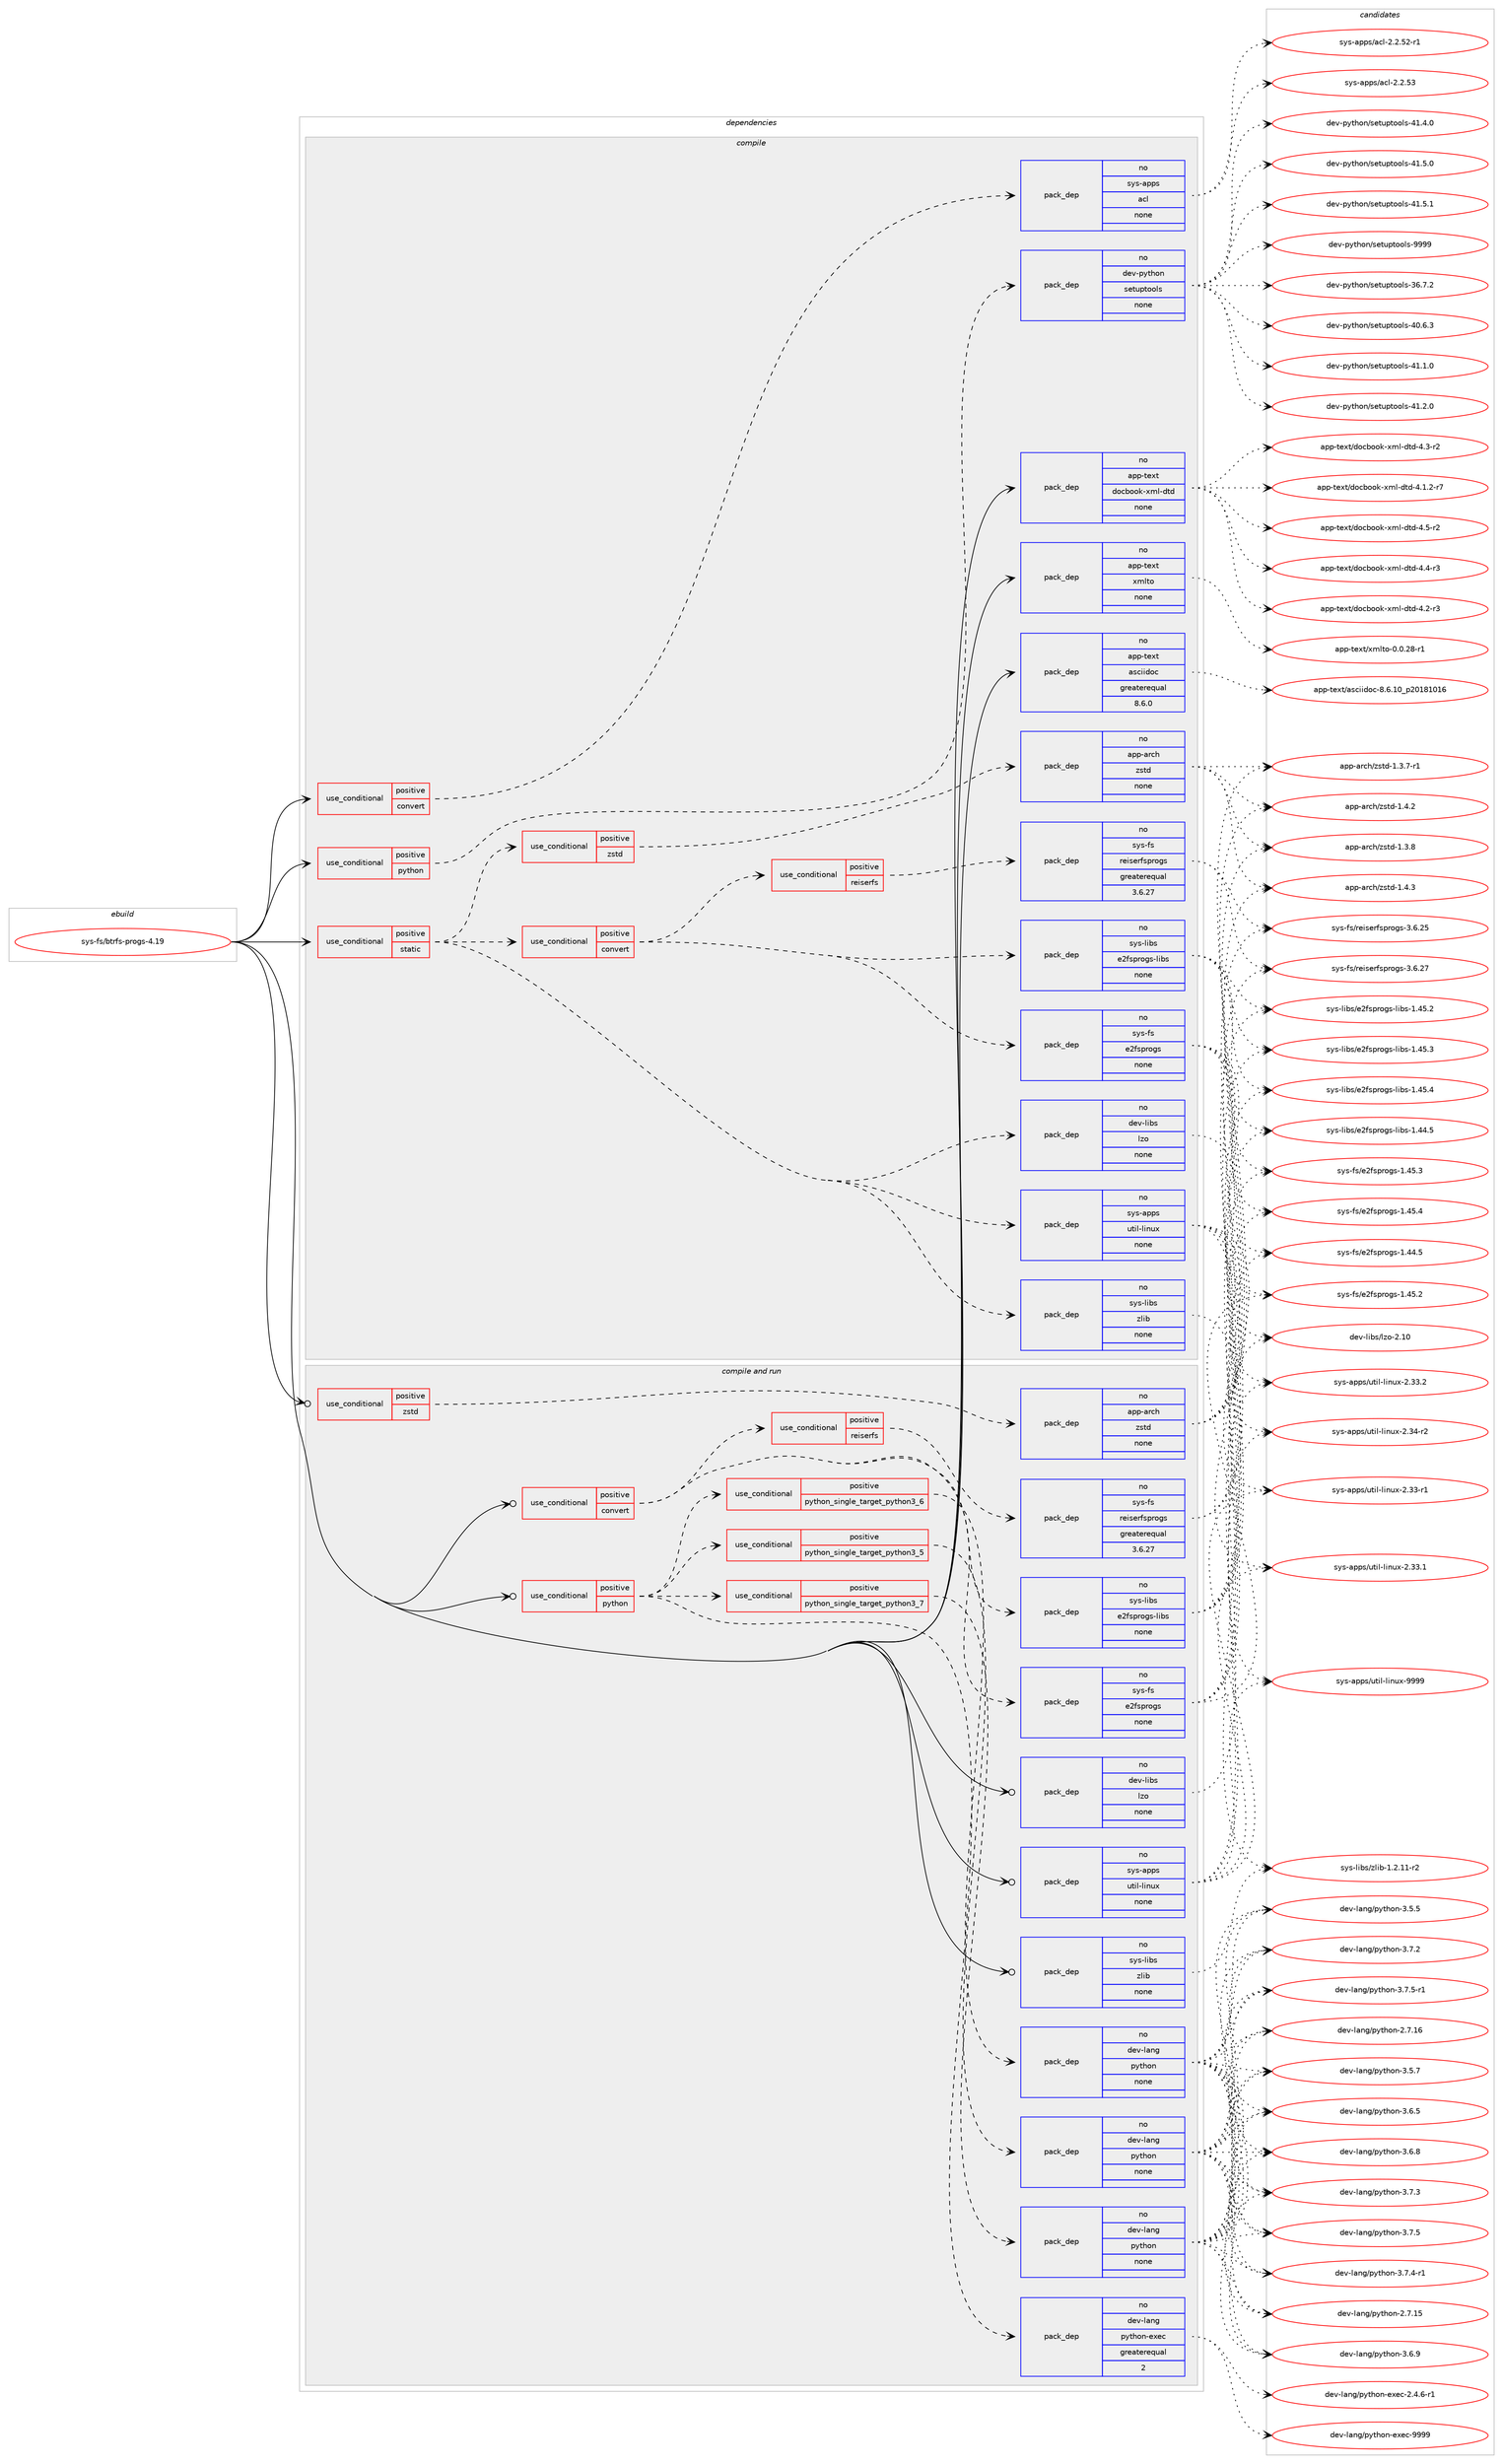 digraph prolog {

# *************
# Graph options
# *************

newrank=true;
concentrate=true;
compound=true;
graph [rankdir=LR,fontname=Helvetica,fontsize=10,ranksep=1.5];#, ranksep=2.5, nodesep=0.2];
edge  [arrowhead=vee];
node  [fontname=Helvetica,fontsize=10];

# **********
# The ebuild
# **********

subgraph cluster_leftcol {
color=gray;
rank=same;
label=<<i>ebuild</i>>;
id [label="sys-fs/btrfs-progs-4.19", color=red, width=4, href="../sys-fs/btrfs-progs-4.19.svg"];
}

# ****************
# The dependencies
# ****************

subgraph cluster_midcol {
color=gray;
label=<<i>dependencies</i>>;
subgraph cluster_compile {
fillcolor="#eeeeee";
style=filled;
label=<<i>compile</i>>;
subgraph cond214199 {
dependency891296 [label=<<TABLE BORDER="0" CELLBORDER="1" CELLSPACING="0" CELLPADDING="4"><TR><TD ROWSPAN="3" CELLPADDING="10">use_conditional</TD></TR><TR><TD>positive</TD></TR><TR><TD>convert</TD></TR></TABLE>>, shape=none, color=red];
subgraph pack661480 {
dependency891297 [label=<<TABLE BORDER="0" CELLBORDER="1" CELLSPACING="0" CELLPADDING="4" WIDTH="220"><TR><TD ROWSPAN="6" CELLPADDING="30">pack_dep</TD></TR><TR><TD WIDTH="110">no</TD></TR><TR><TD>sys-apps</TD></TR><TR><TD>acl</TD></TR><TR><TD>none</TD></TR><TR><TD></TD></TR></TABLE>>, shape=none, color=blue];
}
dependency891296:e -> dependency891297:w [weight=20,style="dashed",arrowhead="vee"];
}
id:e -> dependency891296:w [weight=20,style="solid",arrowhead="vee"];
subgraph cond214200 {
dependency891298 [label=<<TABLE BORDER="0" CELLBORDER="1" CELLSPACING="0" CELLPADDING="4"><TR><TD ROWSPAN="3" CELLPADDING="10">use_conditional</TD></TR><TR><TD>positive</TD></TR><TR><TD>python</TD></TR></TABLE>>, shape=none, color=red];
subgraph pack661481 {
dependency891299 [label=<<TABLE BORDER="0" CELLBORDER="1" CELLSPACING="0" CELLPADDING="4" WIDTH="220"><TR><TD ROWSPAN="6" CELLPADDING="30">pack_dep</TD></TR><TR><TD WIDTH="110">no</TD></TR><TR><TD>dev-python</TD></TR><TR><TD>setuptools</TD></TR><TR><TD>none</TD></TR><TR><TD></TD></TR></TABLE>>, shape=none, color=blue];
}
dependency891298:e -> dependency891299:w [weight=20,style="dashed",arrowhead="vee"];
}
id:e -> dependency891298:w [weight=20,style="solid",arrowhead="vee"];
subgraph cond214201 {
dependency891300 [label=<<TABLE BORDER="0" CELLBORDER="1" CELLSPACING="0" CELLPADDING="4"><TR><TD ROWSPAN="3" CELLPADDING="10">use_conditional</TD></TR><TR><TD>positive</TD></TR><TR><TD>static</TD></TR></TABLE>>, shape=none, color=red];
subgraph pack661482 {
dependency891301 [label=<<TABLE BORDER="0" CELLBORDER="1" CELLSPACING="0" CELLPADDING="4" WIDTH="220"><TR><TD ROWSPAN="6" CELLPADDING="30">pack_dep</TD></TR><TR><TD WIDTH="110">no</TD></TR><TR><TD>dev-libs</TD></TR><TR><TD>lzo</TD></TR><TR><TD>none</TD></TR><TR><TD></TD></TR></TABLE>>, shape=none, color=blue];
}
dependency891300:e -> dependency891301:w [weight=20,style="dashed",arrowhead="vee"];
subgraph pack661483 {
dependency891302 [label=<<TABLE BORDER="0" CELLBORDER="1" CELLSPACING="0" CELLPADDING="4" WIDTH="220"><TR><TD ROWSPAN="6" CELLPADDING="30">pack_dep</TD></TR><TR><TD WIDTH="110">no</TD></TR><TR><TD>sys-apps</TD></TR><TR><TD>util-linux</TD></TR><TR><TD>none</TD></TR><TR><TD></TD></TR></TABLE>>, shape=none, color=blue];
}
dependency891300:e -> dependency891302:w [weight=20,style="dashed",arrowhead="vee"];
subgraph pack661484 {
dependency891303 [label=<<TABLE BORDER="0" CELLBORDER="1" CELLSPACING="0" CELLPADDING="4" WIDTH="220"><TR><TD ROWSPAN="6" CELLPADDING="30">pack_dep</TD></TR><TR><TD WIDTH="110">no</TD></TR><TR><TD>sys-libs</TD></TR><TR><TD>zlib</TD></TR><TR><TD>none</TD></TR><TR><TD></TD></TR></TABLE>>, shape=none, color=blue];
}
dependency891300:e -> dependency891303:w [weight=20,style="dashed",arrowhead="vee"];
subgraph cond214202 {
dependency891304 [label=<<TABLE BORDER="0" CELLBORDER="1" CELLSPACING="0" CELLPADDING="4"><TR><TD ROWSPAN="3" CELLPADDING="10">use_conditional</TD></TR><TR><TD>positive</TD></TR><TR><TD>convert</TD></TR></TABLE>>, shape=none, color=red];
subgraph pack661485 {
dependency891305 [label=<<TABLE BORDER="0" CELLBORDER="1" CELLSPACING="0" CELLPADDING="4" WIDTH="220"><TR><TD ROWSPAN="6" CELLPADDING="30">pack_dep</TD></TR><TR><TD WIDTH="110">no</TD></TR><TR><TD>sys-fs</TD></TR><TR><TD>e2fsprogs</TD></TR><TR><TD>none</TD></TR><TR><TD></TD></TR></TABLE>>, shape=none, color=blue];
}
dependency891304:e -> dependency891305:w [weight=20,style="dashed",arrowhead="vee"];
subgraph pack661486 {
dependency891306 [label=<<TABLE BORDER="0" CELLBORDER="1" CELLSPACING="0" CELLPADDING="4" WIDTH="220"><TR><TD ROWSPAN="6" CELLPADDING="30">pack_dep</TD></TR><TR><TD WIDTH="110">no</TD></TR><TR><TD>sys-libs</TD></TR><TR><TD>e2fsprogs-libs</TD></TR><TR><TD>none</TD></TR><TR><TD></TD></TR></TABLE>>, shape=none, color=blue];
}
dependency891304:e -> dependency891306:w [weight=20,style="dashed",arrowhead="vee"];
subgraph cond214203 {
dependency891307 [label=<<TABLE BORDER="0" CELLBORDER="1" CELLSPACING="0" CELLPADDING="4"><TR><TD ROWSPAN="3" CELLPADDING="10">use_conditional</TD></TR><TR><TD>positive</TD></TR><TR><TD>reiserfs</TD></TR></TABLE>>, shape=none, color=red];
subgraph pack661487 {
dependency891308 [label=<<TABLE BORDER="0" CELLBORDER="1" CELLSPACING="0" CELLPADDING="4" WIDTH="220"><TR><TD ROWSPAN="6" CELLPADDING="30">pack_dep</TD></TR><TR><TD WIDTH="110">no</TD></TR><TR><TD>sys-fs</TD></TR><TR><TD>reiserfsprogs</TD></TR><TR><TD>greaterequal</TD></TR><TR><TD>3.6.27</TD></TR></TABLE>>, shape=none, color=blue];
}
dependency891307:e -> dependency891308:w [weight=20,style="dashed",arrowhead="vee"];
}
dependency891304:e -> dependency891307:w [weight=20,style="dashed",arrowhead="vee"];
}
dependency891300:e -> dependency891304:w [weight=20,style="dashed",arrowhead="vee"];
subgraph cond214204 {
dependency891309 [label=<<TABLE BORDER="0" CELLBORDER="1" CELLSPACING="0" CELLPADDING="4"><TR><TD ROWSPAN="3" CELLPADDING="10">use_conditional</TD></TR><TR><TD>positive</TD></TR><TR><TD>zstd</TD></TR></TABLE>>, shape=none, color=red];
subgraph pack661488 {
dependency891310 [label=<<TABLE BORDER="0" CELLBORDER="1" CELLSPACING="0" CELLPADDING="4" WIDTH="220"><TR><TD ROWSPAN="6" CELLPADDING="30">pack_dep</TD></TR><TR><TD WIDTH="110">no</TD></TR><TR><TD>app-arch</TD></TR><TR><TD>zstd</TD></TR><TR><TD>none</TD></TR><TR><TD></TD></TR></TABLE>>, shape=none, color=blue];
}
dependency891309:e -> dependency891310:w [weight=20,style="dashed",arrowhead="vee"];
}
dependency891300:e -> dependency891309:w [weight=20,style="dashed",arrowhead="vee"];
}
id:e -> dependency891300:w [weight=20,style="solid",arrowhead="vee"];
subgraph pack661489 {
dependency891311 [label=<<TABLE BORDER="0" CELLBORDER="1" CELLSPACING="0" CELLPADDING="4" WIDTH="220"><TR><TD ROWSPAN="6" CELLPADDING="30">pack_dep</TD></TR><TR><TD WIDTH="110">no</TD></TR><TR><TD>app-text</TD></TR><TR><TD>asciidoc</TD></TR><TR><TD>greaterequal</TD></TR><TR><TD>8.6.0</TD></TR></TABLE>>, shape=none, color=blue];
}
id:e -> dependency891311:w [weight=20,style="solid",arrowhead="vee"];
subgraph pack661490 {
dependency891312 [label=<<TABLE BORDER="0" CELLBORDER="1" CELLSPACING="0" CELLPADDING="4" WIDTH="220"><TR><TD ROWSPAN="6" CELLPADDING="30">pack_dep</TD></TR><TR><TD WIDTH="110">no</TD></TR><TR><TD>app-text</TD></TR><TR><TD>docbook-xml-dtd</TD></TR><TR><TD>none</TD></TR><TR><TD></TD></TR></TABLE>>, shape=none, color=blue];
}
id:e -> dependency891312:w [weight=20,style="solid",arrowhead="vee"];
subgraph pack661491 {
dependency891313 [label=<<TABLE BORDER="0" CELLBORDER="1" CELLSPACING="0" CELLPADDING="4" WIDTH="220"><TR><TD ROWSPAN="6" CELLPADDING="30">pack_dep</TD></TR><TR><TD WIDTH="110">no</TD></TR><TR><TD>app-text</TD></TR><TR><TD>xmlto</TD></TR><TR><TD>none</TD></TR><TR><TD></TD></TR></TABLE>>, shape=none, color=blue];
}
id:e -> dependency891313:w [weight=20,style="solid",arrowhead="vee"];
}
subgraph cluster_compileandrun {
fillcolor="#eeeeee";
style=filled;
label=<<i>compile and run</i>>;
subgraph cond214205 {
dependency891314 [label=<<TABLE BORDER="0" CELLBORDER="1" CELLSPACING="0" CELLPADDING="4"><TR><TD ROWSPAN="3" CELLPADDING="10">use_conditional</TD></TR><TR><TD>positive</TD></TR><TR><TD>convert</TD></TR></TABLE>>, shape=none, color=red];
subgraph pack661492 {
dependency891315 [label=<<TABLE BORDER="0" CELLBORDER="1" CELLSPACING="0" CELLPADDING="4" WIDTH="220"><TR><TD ROWSPAN="6" CELLPADDING="30">pack_dep</TD></TR><TR><TD WIDTH="110">no</TD></TR><TR><TD>sys-fs</TD></TR><TR><TD>e2fsprogs</TD></TR><TR><TD>none</TD></TR><TR><TD></TD></TR></TABLE>>, shape=none, color=blue];
}
dependency891314:e -> dependency891315:w [weight=20,style="dashed",arrowhead="vee"];
subgraph pack661493 {
dependency891316 [label=<<TABLE BORDER="0" CELLBORDER="1" CELLSPACING="0" CELLPADDING="4" WIDTH="220"><TR><TD ROWSPAN="6" CELLPADDING="30">pack_dep</TD></TR><TR><TD WIDTH="110">no</TD></TR><TR><TD>sys-libs</TD></TR><TR><TD>e2fsprogs-libs</TD></TR><TR><TD>none</TD></TR><TR><TD></TD></TR></TABLE>>, shape=none, color=blue];
}
dependency891314:e -> dependency891316:w [weight=20,style="dashed",arrowhead="vee"];
subgraph cond214206 {
dependency891317 [label=<<TABLE BORDER="0" CELLBORDER="1" CELLSPACING="0" CELLPADDING="4"><TR><TD ROWSPAN="3" CELLPADDING="10">use_conditional</TD></TR><TR><TD>positive</TD></TR><TR><TD>reiserfs</TD></TR></TABLE>>, shape=none, color=red];
subgraph pack661494 {
dependency891318 [label=<<TABLE BORDER="0" CELLBORDER="1" CELLSPACING="0" CELLPADDING="4" WIDTH="220"><TR><TD ROWSPAN="6" CELLPADDING="30">pack_dep</TD></TR><TR><TD WIDTH="110">no</TD></TR><TR><TD>sys-fs</TD></TR><TR><TD>reiserfsprogs</TD></TR><TR><TD>greaterequal</TD></TR><TR><TD>3.6.27</TD></TR></TABLE>>, shape=none, color=blue];
}
dependency891317:e -> dependency891318:w [weight=20,style="dashed",arrowhead="vee"];
}
dependency891314:e -> dependency891317:w [weight=20,style="dashed",arrowhead="vee"];
}
id:e -> dependency891314:w [weight=20,style="solid",arrowhead="odotvee"];
subgraph cond214207 {
dependency891319 [label=<<TABLE BORDER="0" CELLBORDER="1" CELLSPACING="0" CELLPADDING="4"><TR><TD ROWSPAN="3" CELLPADDING="10">use_conditional</TD></TR><TR><TD>positive</TD></TR><TR><TD>python</TD></TR></TABLE>>, shape=none, color=red];
subgraph cond214208 {
dependency891320 [label=<<TABLE BORDER="0" CELLBORDER="1" CELLSPACING="0" CELLPADDING="4"><TR><TD ROWSPAN="3" CELLPADDING="10">use_conditional</TD></TR><TR><TD>positive</TD></TR><TR><TD>python_single_target_python3_5</TD></TR></TABLE>>, shape=none, color=red];
subgraph pack661495 {
dependency891321 [label=<<TABLE BORDER="0" CELLBORDER="1" CELLSPACING="0" CELLPADDING="4" WIDTH="220"><TR><TD ROWSPAN="6" CELLPADDING="30">pack_dep</TD></TR><TR><TD WIDTH="110">no</TD></TR><TR><TD>dev-lang</TD></TR><TR><TD>python</TD></TR><TR><TD>none</TD></TR><TR><TD></TD></TR></TABLE>>, shape=none, color=blue];
}
dependency891320:e -> dependency891321:w [weight=20,style="dashed",arrowhead="vee"];
}
dependency891319:e -> dependency891320:w [weight=20,style="dashed",arrowhead="vee"];
subgraph cond214209 {
dependency891322 [label=<<TABLE BORDER="0" CELLBORDER="1" CELLSPACING="0" CELLPADDING="4"><TR><TD ROWSPAN="3" CELLPADDING="10">use_conditional</TD></TR><TR><TD>positive</TD></TR><TR><TD>python_single_target_python3_6</TD></TR></TABLE>>, shape=none, color=red];
subgraph pack661496 {
dependency891323 [label=<<TABLE BORDER="0" CELLBORDER="1" CELLSPACING="0" CELLPADDING="4" WIDTH="220"><TR><TD ROWSPAN="6" CELLPADDING="30">pack_dep</TD></TR><TR><TD WIDTH="110">no</TD></TR><TR><TD>dev-lang</TD></TR><TR><TD>python</TD></TR><TR><TD>none</TD></TR><TR><TD></TD></TR></TABLE>>, shape=none, color=blue];
}
dependency891322:e -> dependency891323:w [weight=20,style="dashed",arrowhead="vee"];
}
dependency891319:e -> dependency891322:w [weight=20,style="dashed",arrowhead="vee"];
subgraph cond214210 {
dependency891324 [label=<<TABLE BORDER="0" CELLBORDER="1" CELLSPACING="0" CELLPADDING="4"><TR><TD ROWSPAN="3" CELLPADDING="10">use_conditional</TD></TR><TR><TD>positive</TD></TR><TR><TD>python_single_target_python3_7</TD></TR></TABLE>>, shape=none, color=red];
subgraph pack661497 {
dependency891325 [label=<<TABLE BORDER="0" CELLBORDER="1" CELLSPACING="0" CELLPADDING="4" WIDTH="220"><TR><TD ROWSPAN="6" CELLPADDING="30">pack_dep</TD></TR><TR><TD WIDTH="110">no</TD></TR><TR><TD>dev-lang</TD></TR><TR><TD>python</TD></TR><TR><TD>none</TD></TR><TR><TD></TD></TR></TABLE>>, shape=none, color=blue];
}
dependency891324:e -> dependency891325:w [weight=20,style="dashed",arrowhead="vee"];
}
dependency891319:e -> dependency891324:w [weight=20,style="dashed",arrowhead="vee"];
subgraph pack661498 {
dependency891326 [label=<<TABLE BORDER="0" CELLBORDER="1" CELLSPACING="0" CELLPADDING="4" WIDTH="220"><TR><TD ROWSPAN="6" CELLPADDING="30">pack_dep</TD></TR><TR><TD WIDTH="110">no</TD></TR><TR><TD>dev-lang</TD></TR><TR><TD>python-exec</TD></TR><TR><TD>greaterequal</TD></TR><TR><TD>2</TD></TR></TABLE>>, shape=none, color=blue];
}
dependency891319:e -> dependency891326:w [weight=20,style="dashed",arrowhead="vee"];
}
id:e -> dependency891319:w [weight=20,style="solid",arrowhead="odotvee"];
subgraph cond214211 {
dependency891327 [label=<<TABLE BORDER="0" CELLBORDER="1" CELLSPACING="0" CELLPADDING="4"><TR><TD ROWSPAN="3" CELLPADDING="10">use_conditional</TD></TR><TR><TD>positive</TD></TR><TR><TD>zstd</TD></TR></TABLE>>, shape=none, color=red];
subgraph pack661499 {
dependency891328 [label=<<TABLE BORDER="0" CELLBORDER="1" CELLSPACING="0" CELLPADDING="4" WIDTH="220"><TR><TD ROWSPAN="6" CELLPADDING="30">pack_dep</TD></TR><TR><TD WIDTH="110">no</TD></TR><TR><TD>app-arch</TD></TR><TR><TD>zstd</TD></TR><TR><TD>none</TD></TR><TR><TD></TD></TR></TABLE>>, shape=none, color=blue];
}
dependency891327:e -> dependency891328:w [weight=20,style="dashed",arrowhead="vee"];
}
id:e -> dependency891327:w [weight=20,style="solid",arrowhead="odotvee"];
subgraph pack661500 {
dependency891329 [label=<<TABLE BORDER="0" CELLBORDER="1" CELLSPACING="0" CELLPADDING="4" WIDTH="220"><TR><TD ROWSPAN="6" CELLPADDING="30">pack_dep</TD></TR><TR><TD WIDTH="110">no</TD></TR><TR><TD>dev-libs</TD></TR><TR><TD>lzo</TD></TR><TR><TD>none</TD></TR><TR><TD></TD></TR></TABLE>>, shape=none, color=blue];
}
id:e -> dependency891329:w [weight=20,style="solid",arrowhead="odotvee"];
subgraph pack661501 {
dependency891330 [label=<<TABLE BORDER="0" CELLBORDER="1" CELLSPACING="0" CELLPADDING="4" WIDTH="220"><TR><TD ROWSPAN="6" CELLPADDING="30">pack_dep</TD></TR><TR><TD WIDTH="110">no</TD></TR><TR><TD>sys-apps</TD></TR><TR><TD>util-linux</TD></TR><TR><TD>none</TD></TR><TR><TD></TD></TR></TABLE>>, shape=none, color=blue];
}
id:e -> dependency891330:w [weight=20,style="solid",arrowhead="odotvee"];
subgraph pack661502 {
dependency891331 [label=<<TABLE BORDER="0" CELLBORDER="1" CELLSPACING="0" CELLPADDING="4" WIDTH="220"><TR><TD ROWSPAN="6" CELLPADDING="30">pack_dep</TD></TR><TR><TD WIDTH="110">no</TD></TR><TR><TD>sys-libs</TD></TR><TR><TD>zlib</TD></TR><TR><TD>none</TD></TR><TR><TD></TD></TR></TABLE>>, shape=none, color=blue];
}
id:e -> dependency891331:w [weight=20,style="solid",arrowhead="odotvee"];
}
subgraph cluster_run {
fillcolor="#eeeeee";
style=filled;
label=<<i>run</i>>;
}
}

# **************
# The candidates
# **************

subgraph cluster_choices {
rank=same;
color=gray;
label=<<i>candidates</i>>;

subgraph choice661480 {
color=black;
nodesep=1;
choice1151211154597112112115479799108455046504653504511449 [label="sys-apps/acl-2.2.52-r1", color=red, width=4,href="../sys-apps/acl-2.2.52-r1.svg"];
choice115121115459711211211547979910845504650465351 [label="sys-apps/acl-2.2.53", color=red, width=4,href="../sys-apps/acl-2.2.53.svg"];
dependency891297:e -> choice1151211154597112112115479799108455046504653504511449:w [style=dotted,weight="100"];
dependency891297:e -> choice115121115459711211211547979910845504650465351:w [style=dotted,weight="100"];
}
subgraph choice661481 {
color=black;
nodesep=1;
choice100101118451121211161041111104711510111611711211611111110811545515446554650 [label="dev-python/setuptools-36.7.2", color=red, width=4,href="../dev-python/setuptools-36.7.2.svg"];
choice100101118451121211161041111104711510111611711211611111110811545524846544651 [label="dev-python/setuptools-40.6.3", color=red, width=4,href="../dev-python/setuptools-40.6.3.svg"];
choice100101118451121211161041111104711510111611711211611111110811545524946494648 [label="dev-python/setuptools-41.1.0", color=red, width=4,href="../dev-python/setuptools-41.1.0.svg"];
choice100101118451121211161041111104711510111611711211611111110811545524946504648 [label="dev-python/setuptools-41.2.0", color=red, width=4,href="../dev-python/setuptools-41.2.0.svg"];
choice100101118451121211161041111104711510111611711211611111110811545524946524648 [label="dev-python/setuptools-41.4.0", color=red, width=4,href="../dev-python/setuptools-41.4.0.svg"];
choice100101118451121211161041111104711510111611711211611111110811545524946534648 [label="dev-python/setuptools-41.5.0", color=red, width=4,href="../dev-python/setuptools-41.5.0.svg"];
choice100101118451121211161041111104711510111611711211611111110811545524946534649 [label="dev-python/setuptools-41.5.1", color=red, width=4,href="../dev-python/setuptools-41.5.1.svg"];
choice10010111845112121116104111110471151011161171121161111111081154557575757 [label="dev-python/setuptools-9999", color=red, width=4,href="../dev-python/setuptools-9999.svg"];
dependency891299:e -> choice100101118451121211161041111104711510111611711211611111110811545515446554650:w [style=dotted,weight="100"];
dependency891299:e -> choice100101118451121211161041111104711510111611711211611111110811545524846544651:w [style=dotted,weight="100"];
dependency891299:e -> choice100101118451121211161041111104711510111611711211611111110811545524946494648:w [style=dotted,weight="100"];
dependency891299:e -> choice100101118451121211161041111104711510111611711211611111110811545524946504648:w [style=dotted,weight="100"];
dependency891299:e -> choice100101118451121211161041111104711510111611711211611111110811545524946524648:w [style=dotted,weight="100"];
dependency891299:e -> choice100101118451121211161041111104711510111611711211611111110811545524946534648:w [style=dotted,weight="100"];
dependency891299:e -> choice100101118451121211161041111104711510111611711211611111110811545524946534649:w [style=dotted,weight="100"];
dependency891299:e -> choice10010111845112121116104111110471151011161171121161111111081154557575757:w [style=dotted,weight="100"];
}
subgraph choice661482 {
color=black;
nodesep=1;
choice1001011184510810598115471081221114550464948 [label="dev-libs/lzo-2.10", color=red, width=4,href="../dev-libs/lzo-2.10.svg"];
dependency891301:e -> choice1001011184510810598115471081221114550464948:w [style=dotted,weight="100"];
}
subgraph choice661483 {
color=black;
nodesep=1;
choice1151211154597112112115471171161051084510810511011712045504651514511449 [label="sys-apps/util-linux-2.33-r1", color=red, width=4,href="../sys-apps/util-linux-2.33-r1.svg"];
choice1151211154597112112115471171161051084510810511011712045504651514649 [label="sys-apps/util-linux-2.33.1", color=red, width=4,href="../sys-apps/util-linux-2.33.1.svg"];
choice1151211154597112112115471171161051084510810511011712045504651514650 [label="sys-apps/util-linux-2.33.2", color=red, width=4,href="../sys-apps/util-linux-2.33.2.svg"];
choice1151211154597112112115471171161051084510810511011712045504651524511450 [label="sys-apps/util-linux-2.34-r2", color=red, width=4,href="../sys-apps/util-linux-2.34-r2.svg"];
choice115121115459711211211547117116105108451081051101171204557575757 [label="sys-apps/util-linux-9999", color=red, width=4,href="../sys-apps/util-linux-9999.svg"];
dependency891302:e -> choice1151211154597112112115471171161051084510810511011712045504651514511449:w [style=dotted,weight="100"];
dependency891302:e -> choice1151211154597112112115471171161051084510810511011712045504651514649:w [style=dotted,weight="100"];
dependency891302:e -> choice1151211154597112112115471171161051084510810511011712045504651514650:w [style=dotted,weight="100"];
dependency891302:e -> choice1151211154597112112115471171161051084510810511011712045504651524511450:w [style=dotted,weight="100"];
dependency891302:e -> choice115121115459711211211547117116105108451081051101171204557575757:w [style=dotted,weight="100"];
}
subgraph choice661484 {
color=black;
nodesep=1;
choice11512111545108105981154712210810598454946504649494511450 [label="sys-libs/zlib-1.2.11-r2", color=red, width=4,href="../sys-libs/zlib-1.2.11-r2.svg"];
dependency891303:e -> choice11512111545108105981154712210810598454946504649494511450:w [style=dotted,weight="100"];
}
subgraph choice661485 {
color=black;
nodesep=1;
choice11512111545102115471015010211511211411110311545494652524653 [label="sys-fs/e2fsprogs-1.44.5", color=red, width=4,href="../sys-fs/e2fsprogs-1.44.5.svg"];
choice11512111545102115471015010211511211411110311545494652534650 [label="sys-fs/e2fsprogs-1.45.2", color=red, width=4,href="../sys-fs/e2fsprogs-1.45.2.svg"];
choice11512111545102115471015010211511211411110311545494652534651 [label="sys-fs/e2fsprogs-1.45.3", color=red, width=4,href="../sys-fs/e2fsprogs-1.45.3.svg"];
choice11512111545102115471015010211511211411110311545494652534652 [label="sys-fs/e2fsprogs-1.45.4", color=red, width=4,href="../sys-fs/e2fsprogs-1.45.4.svg"];
dependency891305:e -> choice11512111545102115471015010211511211411110311545494652524653:w [style=dotted,weight="100"];
dependency891305:e -> choice11512111545102115471015010211511211411110311545494652534650:w [style=dotted,weight="100"];
dependency891305:e -> choice11512111545102115471015010211511211411110311545494652534651:w [style=dotted,weight="100"];
dependency891305:e -> choice11512111545102115471015010211511211411110311545494652534652:w [style=dotted,weight="100"];
}
subgraph choice661486 {
color=black;
nodesep=1;
choice11512111545108105981154710150102115112114111103115451081059811545494652524653 [label="sys-libs/e2fsprogs-libs-1.44.5", color=red, width=4,href="../sys-libs/e2fsprogs-libs-1.44.5.svg"];
choice11512111545108105981154710150102115112114111103115451081059811545494652534650 [label="sys-libs/e2fsprogs-libs-1.45.2", color=red, width=4,href="../sys-libs/e2fsprogs-libs-1.45.2.svg"];
choice11512111545108105981154710150102115112114111103115451081059811545494652534651 [label="sys-libs/e2fsprogs-libs-1.45.3", color=red, width=4,href="../sys-libs/e2fsprogs-libs-1.45.3.svg"];
choice11512111545108105981154710150102115112114111103115451081059811545494652534652 [label="sys-libs/e2fsprogs-libs-1.45.4", color=red, width=4,href="../sys-libs/e2fsprogs-libs-1.45.4.svg"];
dependency891306:e -> choice11512111545108105981154710150102115112114111103115451081059811545494652524653:w [style=dotted,weight="100"];
dependency891306:e -> choice11512111545108105981154710150102115112114111103115451081059811545494652534650:w [style=dotted,weight="100"];
dependency891306:e -> choice11512111545108105981154710150102115112114111103115451081059811545494652534651:w [style=dotted,weight="100"];
dependency891306:e -> choice11512111545108105981154710150102115112114111103115451081059811545494652534652:w [style=dotted,weight="100"];
}
subgraph choice661487 {
color=black;
nodesep=1;
choice115121115451021154711410110511510111410211511211411110311545514654465053 [label="sys-fs/reiserfsprogs-3.6.25", color=red, width=4,href="../sys-fs/reiserfsprogs-3.6.25.svg"];
choice115121115451021154711410110511510111410211511211411110311545514654465055 [label="sys-fs/reiserfsprogs-3.6.27", color=red, width=4,href="../sys-fs/reiserfsprogs-3.6.27.svg"];
dependency891308:e -> choice115121115451021154711410110511510111410211511211411110311545514654465053:w [style=dotted,weight="100"];
dependency891308:e -> choice115121115451021154711410110511510111410211511211411110311545514654465055:w [style=dotted,weight="100"];
}
subgraph choice661488 {
color=black;
nodesep=1;
choice97112112459711499104471221151161004549465146554511449 [label="app-arch/zstd-1.3.7-r1", color=red, width=4,href="../app-arch/zstd-1.3.7-r1.svg"];
choice9711211245971149910447122115116100454946514656 [label="app-arch/zstd-1.3.8", color=red, width=4,href="../app-arch/zstd-1.3.8.svg"];
choice9711211245971149910447122115116100454946524650 [label="app-arch/zstd-1.4.2", color=red, width=4,href="../app-arch/zstd-1.4.2.svg"];
choice9711211245971149910447122115116100454946524651 [label="app-arch/zstd-1.4.3", color=red, width=4,href="../app-arch/zstd-1.4.3.svg"];
dependency891310:e -> choice97112112459711499104471221151161004549465146554511449:w [style=dotted,weight="100"];
dependency891310:e -> choice9711211245971149910447122115116100454946514656:w [style=dotted,weight="100"];
dependency891310:e -> choice9711211245971149910447122115116100454946524650:w [style=dotted,weight="100"];
dependency891310:e -> choice9711211245971149910447122115116100454946524651:w [style=dotted,weight="100"];
}
subgraph choice661489 {
color=black;
nodesep=1;
choice97112112451161011201164797115991051051001119945564654464948951125048495649484954 [label="app-text/asciidoc-8.6.10_p20181016", color=red, width=4,href="../app-text/asciidoc-8.6.10_p20181016.svg"];
dependency891311:e -> choice97112112451161011201164797115991051051001119945564654464948951125048495649484954:w [style=dotted,weight="100"];
}
subgraph choice661490 {
color=black;
nodesep=1;
choice971121124511610112011647100111999811111110745120109108451001161004552464946504511455 [label="app-text/docbook-xml-dtd-4.1.2-r7", color=red, width=4,href="../app-text/docbook-xml-dtd-4.1.2-r7.svg"];
choice97112112451161011201164710011199981111111074512010910845100116100455246504511451 [label="app-text/docbook-xml-dtd-4.2-r3", color=red, width=4,href="../app-text/docbook-xml-dtd-4.2-r3.svg"];
choice97112112451161011201164710011199981111111074512010910845100116100455246514511450 [label="app-text/docbook-xml-dtd-4.3-r2", color=red, width=4,href="../app-text/docbook-xml-dtd-4.3-r2.svg"];
choice97112112451161011201164710011199981111111074512010910845100116100455246524511451 [label="app-text/docbook-xml-dtd-4.4-r3", color=red, width=4,href="../app-text/docbook-xml-dtd-4.4-r3.svg"];
choice97112112451161011201164710011199981111111074512010910845100116100455246534511450 [label="app-text/docbook-xml-dtd-4.5-r2", color=red, width=4,href="../app-text/docbook-xml-dtd-4.5-r2.svg"];
dependency891312:e -> choice971121124511610112011647100111999811111110745120109108451001161004552464946504511455:w [style=dotted,weight="100"];
dependency891312:e -> choice97112112451161011201164710011199981111111074512010910845100116100455246504511451:w [style=dotted,weight="100"];
dependency891312:e -> choice97112112451161011201164710011199981111111074512010910845100116100455246514511450:w [style=dotted,weight="100"];
dependency891312:e -> choice97112112451161011201164710011199981111111074512010910845100116100455246524511451:w [style=dotted,weight="100"];
dependency891312:e -> choice97112112451161011201164710011199981111111074512010910845100116100455246534511450:w [style=dotted,weight="100"];
}
subgraph choice661491 {
color=black;
nodesep=1;
choice971121124511610112011647120109108116111454846484650564511449 [label="app-text/xmlto-0.0.28-r1", color=red, width=4,href="../app-text/xmlto-0.0.28-r1.svg"];
dependency891313:e -> choice971121124511610112011647120109108116111454846484650564511449:w [style=dotted,weight="100"];
}
subgraph choice661492 {
color=black;
nodesep=1;
choice11512111545102115471015010211511211411110311545494652524653 [label="sys-fs/e2fsprogs-1.44.5", color=red, width=4,href="../sys-fs/e2fsprogs-1.44.5.svg"];
choice11512111545102115471015010211511211411110311545494652534650 [label="sys-fs/e2fsprogs-1.45.2", color=red, width=4,href="../sys-fs/e2fsprogs-1.45.2.svg"];
choice11512111545102115471015010211511211411110311545494652534651 [label="sys-fs/e2fsprogs-1.45.3", color=red, width=4,href="../sys-fs/e2fsprogs-1.45.3.svg"];
choice11512111545102115471015010211511211411110311545494652534652 [label="sys-fs/e2fsprogs-1.45.4", color=red, width=4,href="../sys-fs/e2fsprogs-1.45.4.svg"];
dependency891315:e -> choice11512111545102115471015010211511211411110311545494652524653:w [style=dotted,weight="100"];
dependency891315:e -> choice11512111545102115471015010211511211411110311545494652534650:w [style=dotted,weight="100"];
dependency891315:e -> choice11512111545102115471015010211511211411110311545494652534651:w [style=dotted,weight="100"];
dependency891315:e -> choice11512111545102115471015010211511211411110311545494652534652:w [style=dotted,weight="100"];
}
subgraph choice661493 {
color=black;
nodesep=1;
choice11512111545108105981154710150102115112114111103115451081059811545494652524653 [label="sys-libs/e2fsprogs-libs-1.44.5", color=red, width=4,href="../sys-libs/e2fsprogs-libs-1.44.5.svg"];
choice11512111545108105981154710150102115112114111103115451081059811545494652534650 [label="sys-libs/e2fsprogs-libs-1.45.2", color=red, width=4,href="../sys-libs/e2fsprogs-libs-1.45.2.svg"];
choice11512111545108105981154710150102115112114111103115451081059811545494652534651 [label="sys-libs/e2fsprogs-libs-1.45.3", color=red, width=4,href="../sys-libs/e2fsprogs-libs-1.45.3.svg"];
choice11512111545108105981154710150102115112114111103115451081059811545494652534652 [label="sys-libs/e2fsprogs-libs-1.45.4", color=red, width=4,href="../sys-libs/e2fsprogs-libs-1.45.4.svg"];
dependency891316:e -> choice11512111545108105981154710150102115112114111103115451081059811545494652524653:w [style=dotted,weight="100"];
dependency891316:e -> choice11512111545108105981154710150102115112114111103115451081059811545494652534650:w [style=dotted,weight="100"];
dependency891316:e -> choice11512111545108105981154710150102115112114111103115451081059811545494652534651:w [style=dotted,weight="100"];
dependency891316:e -> choice11512111545108105981154710150102115112114111103115451081059811545494652534652:w [style=dotted,weight="100"];
}
subgraph choice661494 {
color=black;
nodesep=1;
choice115121115451021154711410110511510111410211511211411110311545514654465053 [label="sys-fs/reiserfsprogs-3.6.25", color=red, width=4,href="../sys-fs/reiserfsprogs-3.6.25.svg"];
choice115121115451021154711410110511510111410211511211411110311545514654465055 [label="sys-fs/reiserfsprogs-3.6.27", color=red, width=4,href="../sys-fs/reiserfsprogs-3.6.27.svg"];
dependency891318:e -> choice115121115451021154711410110511510111410211511211411110311545514654465053:w [style=dotted,weight="100"];
dependency891318:e -> choice115121115451021154711410110511510111410211511211411110311545514654465055:w [style=dotted,weight="100"];
}
subgraph choice661495 {
color=black;
nodesep=1;
choice10010111845108971101034711212111610411111045504655464953 [label="dev-lang/python-2.7.15", color=red, width=4,href="../dev-lang/python-2.7.15.svg"];
choice10010111845108971101034711212111610411111045504655464954 [label="dev-lang/python-2.7.16", color=red, width=4,href="../dev-lang/python-2.7.16.svg"];
choice100101118451089711010347112121116104111110455146534653 [label="dev-lang/python-3.5.5", color=red, width=4,href="../dev-lang/python-3.5.5.svg"];
choice100101118451089711010347112121116104111110455146534655 [label="dev-lang/python-3.5.7", color=red, width=4,href="../dev-lang/python-3.5.7.svg"];
choice100101118451089711010347112121116104111110455146544653 [label="dev-lang/python-3.6.5", color=red, width=4,href="../dev-lang/python-3.6.5.svg"];
choice100101118451089711010347112121116104111110455146544656 [label="dev-lang/python-3.6.8", color=red, width=4,href="../dev-lang/python-3.6.8.svg"];
choice100101118451089711010347112121116104111110455146544657 [label="dev-lang/python-3.6.9", color=red, width=4,href="../dev-lang/python-3.6.9.svg"];
choice100101118451089711010347112121116104111110455146554650 [label="dev-lang/python-3.7.2", color=red, width=4,href="../dev-lang/python-3.7.2.svg"];
choice100101118451089711010347112121116104111110455146554651 [label="dev-lang/python-3.7.3", color=red, width=4,href="../dev-lang/python-3.7.3.svg"];
choice1001011184510897110103471121211161041111104551465546524511449 [label="dev-lang/python-3.7.4-r1", color=red, width=4,href="../dev-lang/python-3.7.4-r1.svg"];
choice100101118451089711010347112121116104111110455146554653 [label="dev-lang/python-3.7.5", color=red, width=4,href="../dev-lang/python-3.7.5.svg"];
choice1001011184510897110103471121211161041111104551465546534511449 [label="dev-lang/python-3.7.5-r1", color=red, width=4,href="../dev-lang/python-3.7.5-r1.svg"];
dependency891321:e -> choice10010111845108971101034711212111610411111045504655464953:w [style=dotted,weight="100"];
dependency891321:e -> choice10010111845108971101034711212111610411111045504655464954:w [style=dotted,weight="100"];
dependency891321:e -> choice100101118451089711010347112121116104111110455146534653:w [style=dotted,weight="100"];
dependency891321:e -> choice100101118451089711010347112121116104111110455146534655:w [style=dotted,weight="100"];
dependency891321:e -> choice100101118451089711010347112121116104111110455146544653:w [style=dotted,weight="100"];
dependency891321:e -> choice100101118451089711010347112121116104111110455146544656:w [style=dotted,weight="100"];
dependency891321:e -> choice100101118451089711010347112121116104111110455146544657:w [style=dotted,weight="100"];
dependency891321:e -> choice100101118451089711010347112121116104111110455146554650:w [style=dotted,weight="100"];
dependency891321:e -> choice100101118451089711010347112121116104111110455146554651:w [style=dotted,weight="100"];
dependency891321:e -> choice1001011184510897110103471121211161041111104551465546524511449:w [style=dotted,weight="100"];
dependency891321:e -> choice100101118451089711010347112121116104111110455146554653:w [style=dotted,weight="100"];
dependency891321:e -> choice1001011184510897110103471121211161041111104551465546534511449:w [style=dotted,weight="100"];
}
subgraph choice661496 {
color=black;
nodesep=1;
choice10010111845108971101034711212111610411111045504655464953 [label="dev-lang/python-2.7.15", color=red, width=4,href="../dev-lang/python-2.7.15.svg"];
choice10010111845108971101034711212111610411111045504655464954 [label="dev-lang/python-2.7.16", color=red, width=4,href="../dev-lang/python-2.7.16.svg"];
choice100101118451089711010347112121116104111110455146534653 [label="dev-lang/python-3.5.5", color=red, width=4,href="../dev-lang/python-3.5.5.svg"];
choice100101118451089711010347112121116104111110455146534655 [label="dev-lang/python-3.5.7", color=red, width=4,href="../dev-lang/python-3.5.7.svg"];
choice100101118451089711010347112121116104111110455146544653 [label="dev-lang/python-3.6.5", color=red, width=4,href="../dev-lang/python-3.6.5.svg"];
choice100101118451089711010347112121116104111110455146544656 [label="dev-lang/python-3.6.8", color=red, width=4,href="../dev-lang/python-3.6.8.svg"];
choice100101118451089711010347112121116104111110455146544657 [label="dev-lang/python-3.6.9", color=red, width=4,href="../dev-lang/python-3.6.9.svg"];
choice100101118451089711010347112121116104111110455146554650 [label="dev-lang/python-3.7.2", color=red, width=4,href="../dev-lang/python-3.7.2.svg"];
choice100101118451089711010347112121116104111110455146554651 [label="dev-lang/python-3.7.3", color=red, width=4,href="../dev-lang/python-3.7.3.svg"];
choice1001011184510897110103471121211161041111104551465546524511449 [label="dev-lang/python-3.7.4-r1", color=red, width=4,href="../dev-lang/python-3.7.4-r1.svg"];
choice100101118451089711010347112121116104111110455146554653 [label="dev-lang/python-3.7.5", color=red, width=4,href="../dev-lang/python-3.7.5.svg"];
choice1001011184510897110103471121211161041111104551465546534511449 [label="dev-lang/python-3.7.5-r1", color=red, width=4,href="../dev-lang/python-3.7.5-r1.svg"];
dependency891323:e -> choice10010111845108971101034711212111610411111045504655464953:w [style=dotted,weight="100"];
dependency891323:e -> choice10010111845108971101034711212111610411111045504655464954:w [style=dotted,weight="100"];
dependency891323:e -> choice100101118451089711010347112121116104111110455146534653:w [style=dotted,weight="100"];
dependency891323:e -> choice100101118451089711010347112121116104111110455146534655:w [style=dotted,weight="100"];
dependency891323:e -> choice100101118451089711010347112121116104111110455146544653:w [style=dotted,weight="100"];
dependency891323:e -> choice100101118451089711010347112121116104111110455146544656:w [style=dotted,weight="100"];
dependency891323:e -> choice100101118451089711010347112121116104111110455146544657:w [style=dotted,weight="100"];
dependency891323:e -> choice100101118451089711010347112121116104111110455146554650:w [style=dotted,weight="100"];
dependency891323:e -> choice100101118451089711010347112121116104111110455146554651:w [style=dotted,weight="100"];
dependency891323:e -> choice1001011184510897110103471121211161041111104551465546524511449:w [style=dotted,weight="100"];
dependency891323:e -> choice100101118451089711010347112121116104111110455146554653:w [style=dotted,weight="100"];
dependency891323:e -> choice1001011184510897110103471121211161041111104551465546534511449:w [style=dotted,weight="100"];
}
subgraph choice661497 {
color=black;
nodesep=1;
choice10010111845108971101034711212111610411111045504655464953 [label="dev-lang/python-2.7.15", color=red, width=4,href="../dev-lang/python-2.7.15.svg"];
choice10010111845108971101034711212111610411111045504655464954 [label="dev-lang/python-2.7.16", color=red, width=4,href="../dev-lang/python-2.7.16.svg"];
choice100101118451089711010347112121116104111110455146534653 [label="dev-lang/python-3.5.5", color=red, width=4,href="../dev-lang/python-3.5.5.svg"];
choice100101118451089711010347112121116104111110455146534655 [label="dev-lang/python-3.5.7", color=red, width=4,href="../dev-lang/python-3.5.7.svg"];
choice100101118451089711010347112121116104111110455146544653 [label="dev-lang/python-3.6.5", color=red, width=4,href="../dev-lang/python-3.6.5.svg"];
choice100101118451089711010347112121116104111110455146544656 [label="dev-lang/python-3.6.8", color=red, width=4,href="../dev-lang/python-3.6.8.svg"];
choice100101118451089711010347112121116104111110455146544657 [label="dev-lang/python-3.6.9", color=red, width=4,href="../dev-lang/python-3.6.9.svg"];
choice100101118451089711010347112121116104111110455146554650 [label="dev-lang/python-3.7.2", color=red, width=4,href="../dev-lang/python-3.7.2.svg"];
choice100101118451089711010347112121116104111110455146554651 [label="dev-lang/python-3.7.3", color=red, width=4,href="../dev-lang/python-3.7.3.svg"];
choice1001011184510897110103471121211161041111104551465546524511449 [label="dev-lang/python-3.7.4-r1", color=red, width=4,href="../dev-lang/python-3.7.4-r1.svg"];
choice100101118451089711010347112121116104111110455146554653 [label="dev-lang/python-3.7.5", color=red, width=4,href="../dev-lang/python-3.7.5.svg"];
choice1001011184510897110103471121211161041111104551465546534511449 [label="dev-lang/python-3.7.5-r1", color=red, width=4,href="../dev-lang/python-3.7.5-r1.svg"];
dependency891325:e -> choice10010111845108971101034711212111610411111045504655464953:w [style=dotted,weight="100"];
dependency891325:e -> choice10010111845108971101034711212111610411111045504655464954:w [style=dotted,weight="100"];
dependency891325:e -> choice100101118451089711010347112121116104111110455146534653:w [style=dotted,weight="100"];
dependency891325:e -> choice100101118451089711010347112121116104111110455146534655:w [style=dotted,weight="100"];
dependency891325:e -> choice100101118451089711010347112121116104111110455146544653:w [style=dotted,weight="100"];
dependency891325:e -> choice100101118451089711010347112121116104111110455146544656:w [style=dotted,weight="100"];
dependency891325:e -> choice100101118451089711010347112121116104111110455146544657:w [style=dotted,weight="100"];
dependency891325:e -> choice100101118451089711010347112121116104111110455146554650:w [style=dotted,weight="100"];
dependency891325:e -> choice100101118451089711010347112121116104111110455146554651:w [style=dotted,weight="100"];
dependency891325:e -> choice1001011184510897110103471121211161041111104551465546524511449:w [style=dotted,weight="100"];
dependency891325:e -> choice100101118451089711010347112121116104111110455146554653:w [style=dotted,weight="100"];
dependency891325:e -> choice1001011184510897110103471121211161041111104551465546534511449:w [style=dotted,weight="100"];
}
subgraph choice661498 {
color=black;
nodesep=1;
choice10010111845108971101034711212111610411111045101120101994550465246544511449 [label="dev-lang/python-exec-2.4.6-r1", color=red, width=4,href="../dev-lang/python-exec-2.4.6-r1.svg"];
choice10010111845108971101034711212111610411111045101120101994557575757 [label="dev-lang/python-exec-9999", color=red, width=4,href="../dev-lang/python-exec-9999.svg"];
dependency891326:e -> choice10010111845108971101034711212111610411111045101120101994550465246544511449:w [style=dotted,weight="100"];
dependency891326:e -> choice10010111845108971101034711212111610411111045101120101994557575757:w [style=dotted,weight="100"];
}
subgraph choice661499 {
color=black;
nodesep=1;
choice97112112459711499104471221151161004549465146554511449 [label="app-arch/zstd-1.3.7-r1", color=red, width=4,href="../app-arch/zstd-1.3.7-r1.svg"];
choice9711211245971149910447122115116100454946514656 [label="app-arch/zstd-1.3.8", color=red, width=4,href="../app-arch/zstd-1.3.8.svg"];
choice9711211245971149910447122115116100454946524650 [label="app-arch/zstd-1.4.2", color=red, width=4,href="../app-arch/zstd-1.4.2.svg"];
choice9711211245971149910447122115116100454946524651 [label="app-arch/zstd-1.4.3", color=red, width=4,href="../app-arch/zstd-1.4.3.svg"];
dependency891328:e -> choice97112112459711499104471221151161004549465146554511449:w [style=dotted,weight="100"];
dependency891328:e -> choice9711211245971149910447122115116100454946514656:w [style=dotted,weight="100"];
dependency891328:e -> choice9711211245971149910447122115116100454946524650:w [style=dotted,weight="100"];
dependency891328:e -> choice9711211245971149910447122115116100454946524651:w [style=dotted,weight="100"];
}
subgraph choice661500 {
color=black;
nodesep=1;
choice1001011184510810598115471081221114550464948 [label="dev-libs/lzo-2.10", color=red, width=4,href="../dev-libs/lzo-2.10.svg"];
dependency891329:e -> choice1001011184510810598115471081221114550464948:w [style=dotted,weight="100"];
}
subgraph choice661501 {
color=black;
nodesep=1;
choice1151211154597112112115471171161051084510810511011712045504651514511449 [label="sys-apps/util-linux-2.33-r1", color=red, width=4,href="../sys-apps/util-linux-2.33-r1.svg"];
choice1151211154597112112115471171161051084510810511011712045504651514649 [label="sys-apps/util-linux-2.33.1", color=red, width=4,href="../sys-apps/util-linux-2.33.1.svg"];
choice1151211154597112112115471171161051084510810511011712045504651514650 [label="sys-apps/util-linux-2.33.2", color=red, width=4,href="../sys-apps/util-linux-2.33.2.svg"];
choice1151211154597112112115471171161051084510810511011712045504651524511450 [label="sys-apps/util-linux-2.34-r2", color=red, width=4,href="../sys-apps/util-linux-2.34-r2.svg"];
choice115121115459711211211547117116105108451081051101171204557575757 [label="sys-apps/util-linux-9999", color=red, width=4,href="../sys-apps/util-linux-9999.svg"];
dependency891330:e -> choice1151211154597112112115471171161051084510810511011712045504651514511449:w [style=dotted,weight="100"];
dependency891330:e -> choice1151211154597112112115471171161051084510810511011712045504651514649:w [style=dotted,weight="100"];
dependency891330:e -> choice1151211154597112112115471171161051084510810511011712045504651514650:w [style=dotted,weight="100"];
dependency891330:e -> choice1151211154597112112115471171161051084510810511011712045504651524511450:w [style=dotted,weight="100"];
dependency891330:e -> choice115121115459711211211547117116105108451081051101171204557575757:w [style=dotted,weight="100"];
}
subgraph choice661502 {
color=black;
nodesep=1;
choice11512111545108105981154712210810598454946504649494511450 [label="sys-libs/zlib-1.2.11-r2", color=red, width=4,href="../sys-libs/zlib-1.2.11-r2.svg"];
dependency891331:e -> choice11512111545108105981154712210810598454946504649494511450:w [style=dotted,weight="100"];
}
}

}
